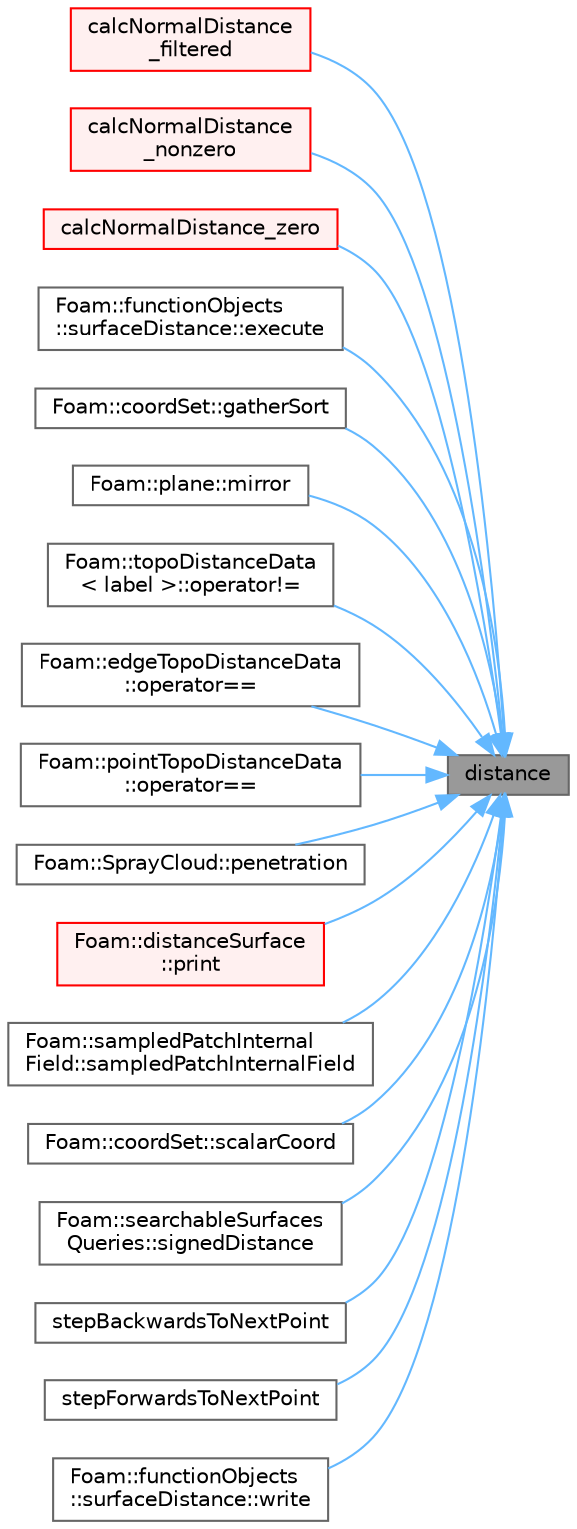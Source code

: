 digraph "distance"
{
 // LATEX_PDF_SIZE
  bgcolor="transparent";
  edge [fontname=Helvetica,fontsize=10,labelfontname=Helvetica,labelfontsize=10];
  node [fontname=Helvetica,fontsize=10,shape=box,height=0.2,width=0.4];
  rankdir="RL";
  Node1 [id="Node000001",label="distance",height=0.2,width=0.4,color="gray40", fillcolor="grey60", style="filled", fontcolor="black",tooltip=" "];
  Node1 -> Node2 [id="edge1_Node000001_Node000002",dir="back",color="steelblue1",style="solid",tooltip=" "];
  Node2 [id="Node000002",label="calcNormalDistance\l_filtered",height=0.2,width=0.4,color="red", fillcolor="#FFF0F0", style="filled",URL="$namespaceFoam.html#a4b33db2db319f279fae4e1d0d01d4087",tooltip=" "];
  Node1 -> Node5 [id="edge2_Node000001_Node000005",dir="back",color="steelblue1",style="solid",tooltip=" "];
  Node5 [id="Node000005",label="calcNormalDistance\l_nonzero",height=0.2,width=0.4,color="red", fillcolor="#FFF0F0", style="filled",URL="$namespaceFoam.html#ae9d4d9b7c1d50c30740b9721668026e1",tooltip=" "];
  Node1 -> Node6 [id="edge3_Node000001_Node000006",dir="back",color="steelblue1",style="solid",tooltip=" "];
  Node6 [id="Node000006",label="calcNormalDistance_zero",height=0.2,width=0.4,color="red", fillcolor="#FFF0F0", style="filled",URL="$namespaceFoam.html#a0b5a2cd39d453e993a62e31357db5c33",tooltip=" "];
  Node1 -> Node7 [id="edge4_Node000001_Node000007",dir="back",color="steelblue1",style="solid",tooltip=" "];
  Node7 [id="Node000007",label="Foam::functionObjects\l::surfaceDistance::execute",height=0.2,width=0.4,color="grey40", fillcolor="white", style="filled",URL="$classFoam_1_1functionObjects_1_1surfaceDistance.html#ae006844a02161d12182ab372ca5c257b",tooltip=" "];
  Node1 -> Node8 [id="edge5_Node000001_Node000008",dir="back",color="steelblue1",style="solid",tooltip=" "];
  Node8 [id="Node000008",label="Foam::coordSet::gatherSort",height=0.2,width=0.4,color="grey40", fillcolor="white", style="filled",URL="$classFoam_1_1coordSet.html#a6b99e06cabd858fe1fe3518c2f5f8c3f",tooltip=" "];
  Node1 -> Node9 [id="edge6_Node000001_Node000009",dir="back",color="steelblue1",style="solid",tooltip=" "];
  Node9 [id="Node000009",label="Foam::plane::mirror",height=0.2,width=0.4,color="grey40", fillcolor="white", style="filled",URL="$classFoam_1_1plane.html#a0558d93fd557787f2e03f632b78f63eb",tooltip=" "];
  Node1 -> Node10 [id="edge7_Node000001_Node000010",dir="back",color="steelblue1",style="solid",tooltip=" "];
  Node10 [id="Node000010",label="Foam::topoDistanceData\l\< label \>::operator!=",height=0.2,width=0.4,color="grey40", fillcolor="white", style="filled",URL="$classFoam_1_1topoDistanceData.html#a8025f1a9a89d18b8f0ff4db2996ef5f9",tooltip=" "];
  Node1 -> Node11 [id="edge8_Node000001_Node000011",dir="back",color="steelblue1",style="solid",tooltip=" "];
  Node11 [id="Node000011",label="Foam::edgeTopoDistanceData\l::operator==",height=0.2,width=0.4,color="grey40", fillcolor="white", style="filled",URL="$classFoam_1_1edgeTopoDistanceData.html#a3547156a7958de9a7042b61e8ec0aaa6",tooltip=" "];
  Node1 -> Node12 [id="edge9_Node000001_Node000012",dir="back",color="steelblue1",style="solid",tooltip=" "];
  Node12 [id="Node000012",label="Foam::pointTopoDistanceData\l::operator==",height=0.2,width=0.4,color="grey40", fillcolor="white", style="filled",URL="$classFoam_1_1pointTopoDistanceData.html#a0594161e5170b05054a19c7433e83bff",tooltip=" "];
  Node1 -> Node13 [id="edge10_Node000001_Node000013",dir="back",color="steelblue1",style="solid",tooltip=" "];
  Node13 [id="Node000013",label="Foam::SprayCloud::penetration",height=0.2,width=0.4,color="grey40", fillcolor="white", style="filled",URL="$classFoam_1_1SprayCloud.html#acabb7d90e498b652e912de7feeedf590",tooltip=" "];
  Node1 -> Node14 [id="edge11_Node000001_Node000014",dir="back",color="steelblue1",style="solid",tooltip=" "];
  Node14 [id="Node000014",label="Foam::distanceSurface\l::print",height=0.2,width=0.4,color="red", fillcolor="#FFF0F0", style="filled",URL="$classFoam_1_1distanceSurface.html#a5ff27ff4bacc42adb3c9063f8331e5c2",tooltip=" "];
  Node1 -> Node16 [id="edge12_Node000001_Node000016",dir="back",color="steelblue1",style="solid",tooltip=" "];
  Node16 [id="Node000016",label="Foam::sampledPatchInternal\lField::sampledPatchInternalField",height=0.2,width=0.4,color="grey40", fillcolor="white", style="filled",URL="$classFoam_1_1sampledPatchInternalField.html#a3aee63f01712c7a45299253ce06e5b1d",tooltip=" "];
  Node1 -> Node17 [id="edge13_Node000001_Node000017",dir="back",color="steelblue1",style="solid",tooltip=" "];
  Node17 [id="Node000017",label="Foam::coordSet::scalarCoord",height=0.2,width=0.4,color="grey40", fillcolor="white", style="filled",URL="$classFoam_1_1coordSet.html#ae6a6abb009b265fdbf1fc3609c10355c",tooltip=" "];
  Node1 -> Node18 [id="edge14_Node000001_Node000018",dir="back",color="steelblue1",style="solid",tooltip=" "];
  Node18 [id="Node000018",label="Foam::searchableSurfaces\lQueries::signedDistance",height=0.2,width=0.4,color="grey40", fillcolor="white", style="filled",URL="$classFoam_1_1searchableSurfacesQueries.html#a5709fbaae43069788ec768717221e701",tooltip=" "];
  Node1 -> Node19 [id="edge15_Node000001_Node000019",dir="back",color="steelblue1",style="solid",tooltip=" "];
  Node19 [id="Node000019",label="stepBackwardsToNextPoint",height=0.2,width=0.4,color="grey40", fillcolor="white", style="filled",URL="$namespaceFoam.html#a370957775203c2fb236711441d778273",tooltip=" "];
  Node1 -> Node20 [id="edge16_Node000001_Node000020",dir="back",color="steelblue1",style="solid",tooltip=" "];
  Node20 [id="Node000020",label="stepForwardsToNextPoint",height=0.2,width=0.4,color="grey40", fillcolor="white", style="filled",URL="$namespaceFoam.html#af4d31a25cf140f175475f9115eba0c96",tooltip=" "];
  Node1 -> Node21 [id="edge17_Node000001_Node000021",dir="back",color="steelblue1",style="solid",tooltip=" "];
  Node21 [id="Node000021",label="Foam::functionObjects\l::surfaceDistance::write",height=0.2,width=0.4,color="grey40", fillcolor="white", style="filled",URL="$classFoam_1_1functionObjects_1_1surfaceDistance.html#ae8f6374e29a250261b3979bbd6e5cb40",tooltip=" "];
}
